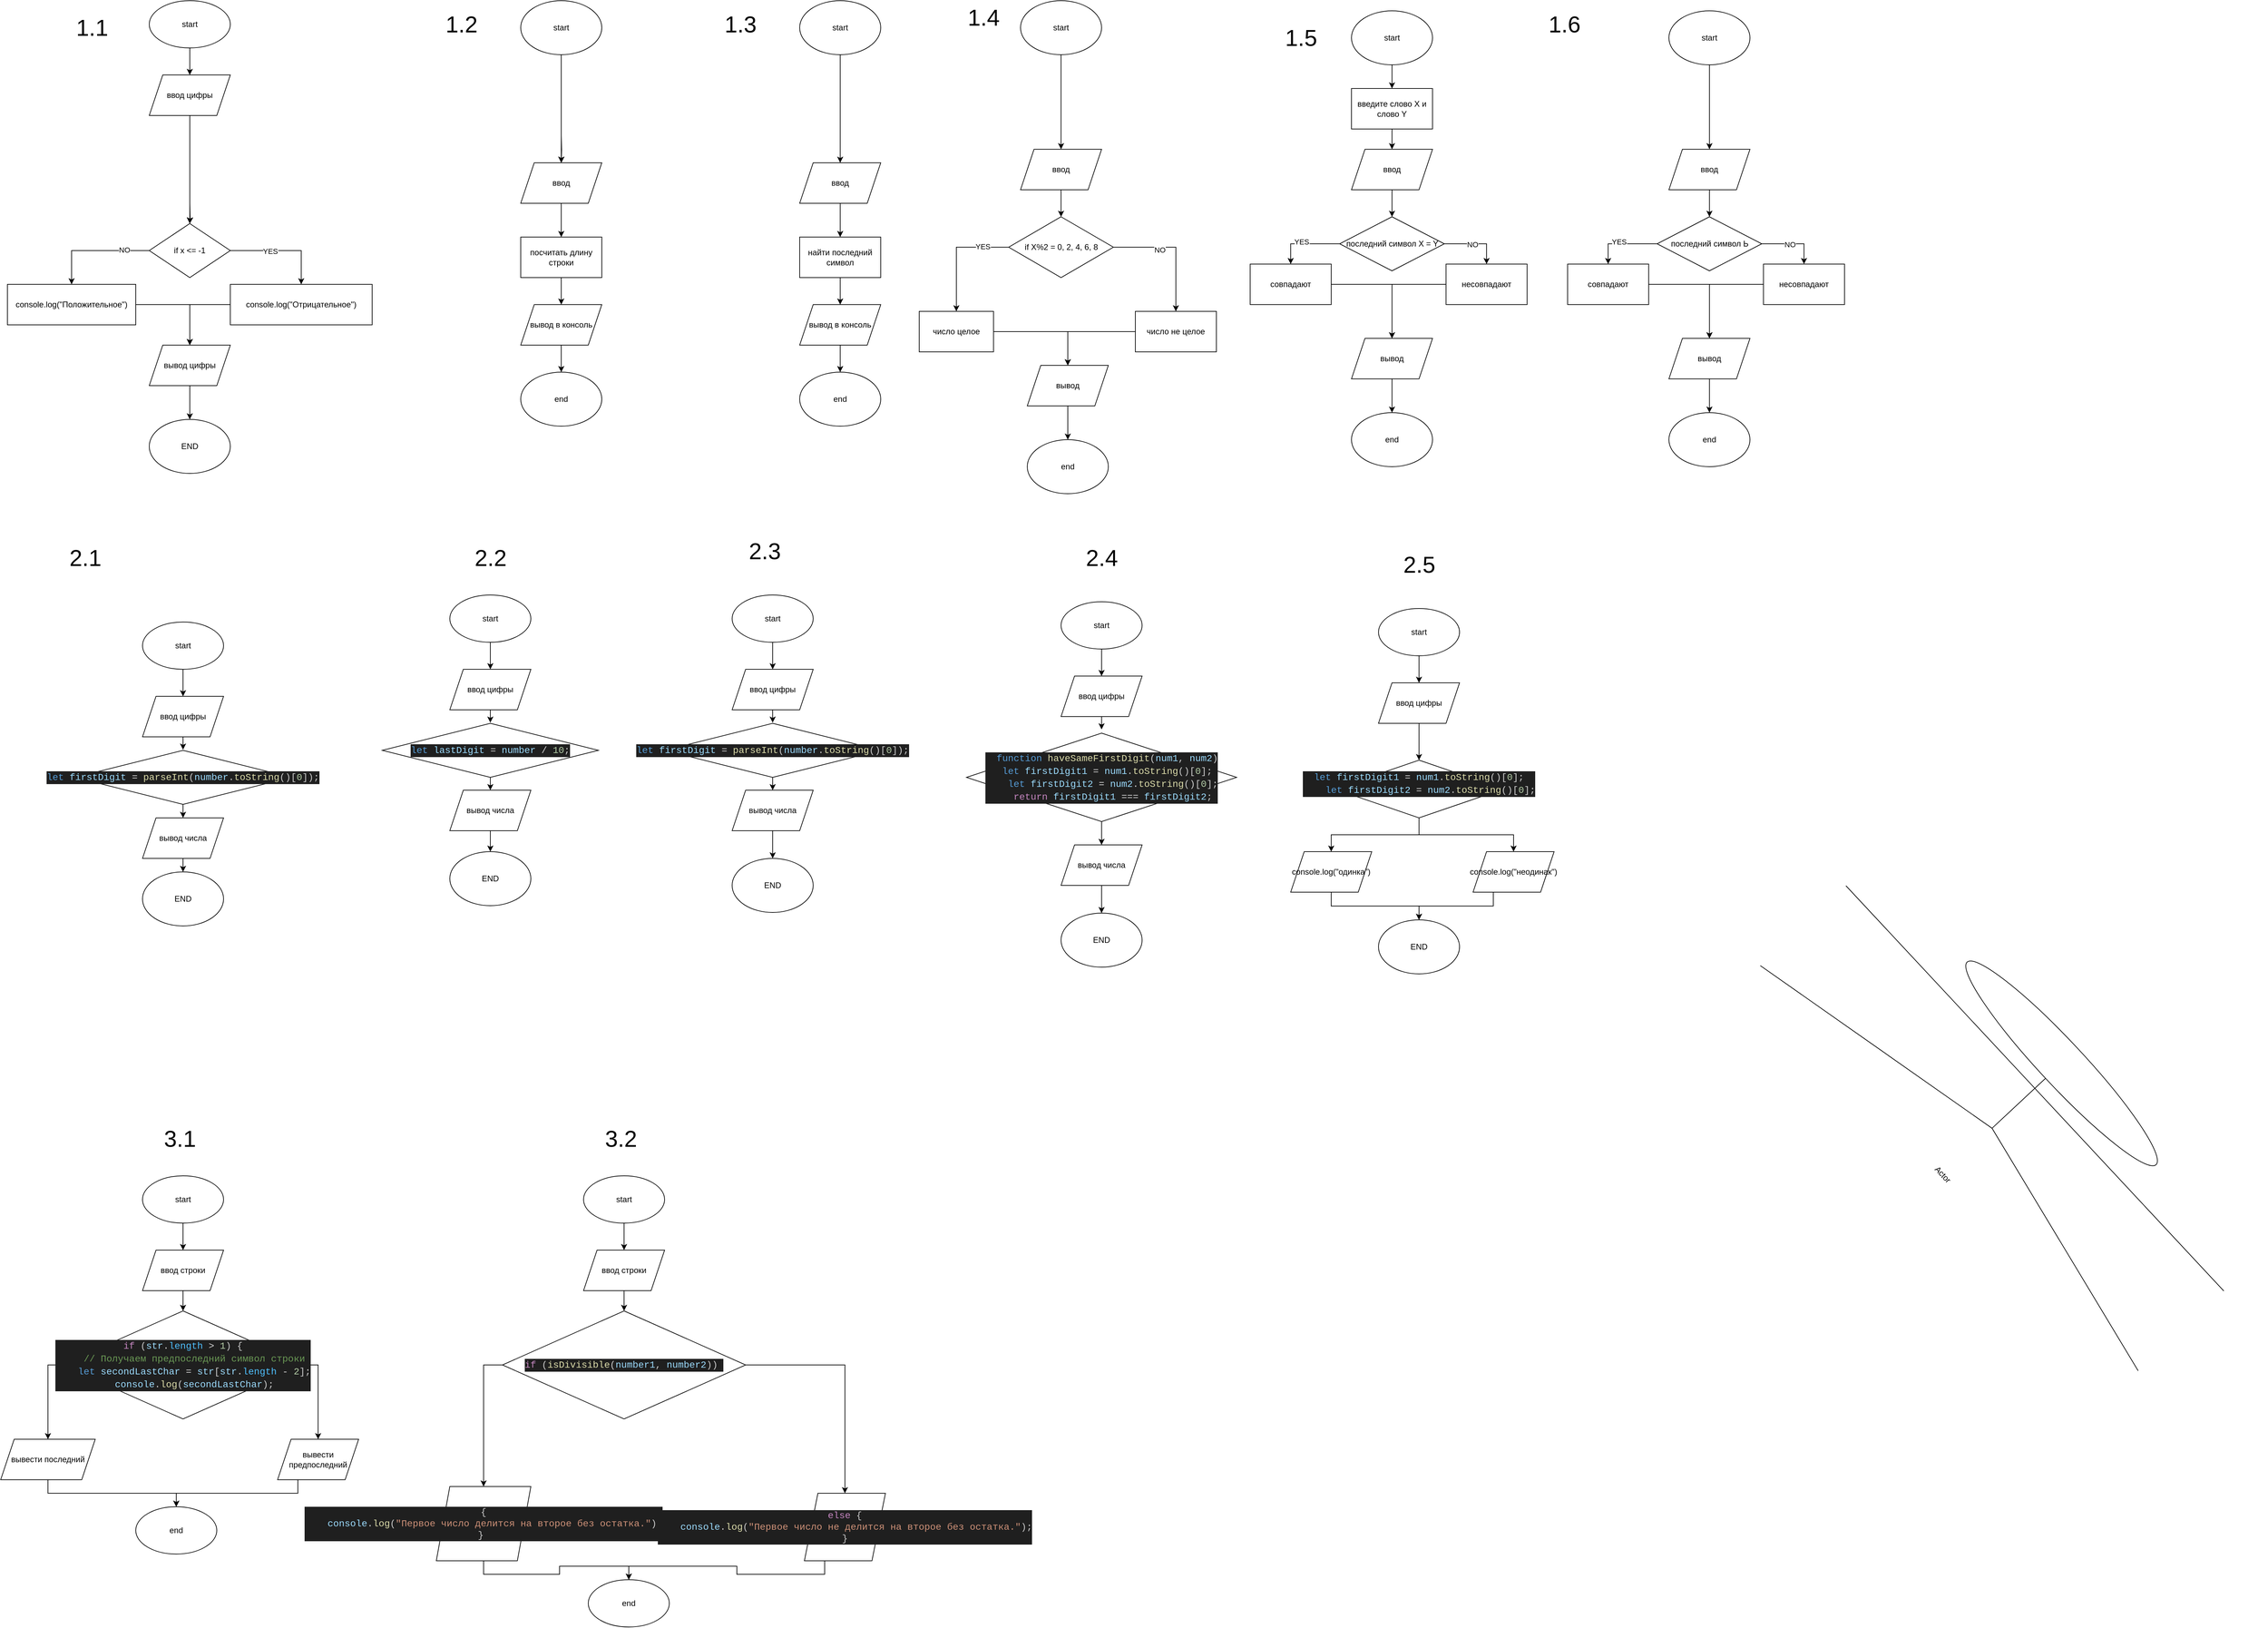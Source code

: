 <mxfile version="24.7.14">
  <diagram name="Страница — 1" id="X5zfh4CaaJWVjGtRF56d">
    <mxGraphModel dx="1451" dy="856" grid="1" gridSize="10" guides="1" tooltips="1" connect="1" arrows="1" fold="1" page="1" pageScale="1" pageWidth="827" pageHeight="1169" math="0" shadow="0">
      <root>
        <mxCell id="0" />
        <mxCell id="1" parent="0" />
        <mxCell id="PVIwpKOzmNWKB1qRG-OH-32" style="edgeStyle=orthogonalEdgeStyle;rounded=0;orthogonalLoop=1;jettySize=auto;html=1;entryX=0.5;entryY=0;entryDx=0;entryDy=0;" parent="1" source="PVIwpKOzmNWKB1qRG-OH-31" target="PVIwpKOzmNWKB1qRG-OH-5" edge="1">
          <mxGeometry relative="1" as="geometry">
            <mxPoint x="390" y="240" as="targetPoint" />
          </mxGeometry>
        </mxCell>
        <mxCell id="PVIwpKOzmNWKB1qRG-OH-1" value="start" style="ellipse;whiteSpace=wrap;html=1;" parent="1" vertex="1">
          <mxGeometry x="330" width="120" height="70" as="geometry" />
        </mxCell>
        <mxCell id="PVIwpKOzmNWKB1qRG-OH-6" style="edgeStyle=orthogonalEdgeStyle;rounded=0;orthogonalLoop=1;jettySize=auto;html=1;" parent="1" target="PVIwpKOzmNWKB1qRG-OH-5" edge="1">
          <mxGeometry relative="1" as="geometry">
            <mxPoint x="390" y="300" as="sourcePoint" />
          </mxGeometry>
        </mxCell>
        <mxCell id="PVIwpKOzmNWKB1qRG-OH-15" style="edgeStyle=orthogonalEdgeStyle;rounded=0;orthogonalLoop=1;jettySize=auto;html=1;exitX=0;exitY=0.5;exitDx=0;exitDy=0;entryX=0.5;entryY=0;entryDx=0;entryDy=0;" parent="1" source="PVIwpKOzmNWKB1qRG-OH-5" target="PVIwpKOzmNWKB1qRG-OH-7" edge="1">
          <mxGeometry relative="1" as="geometry" />
        </mxCell>
        <mxCell id="PVIwpKOzmNWKB1qRG-OH-16" value="NO" style="edgeLabel;html=1;align=center;verticalAlign=middle;resizable=0;points=[];" parent="PVIwpKOzmNWKB1qRG-OH-15" vertex="1" connectable="0">
          <mxGeometry x="-0.554" y="-1" relative="1" as="geometry">
            <mxPoint as="offset" />
          </mxGeometry>
        </mxCell>
        <mxCell id="UXMbr-xDQf8b0I7oX-EV-3" style="edgeStyle=orthogonalEdgeStyle;rounded=0;orthogonalLoop=1;jettySize=auto;html=1;exitX=1;exitY=0.5;exitDx=0;exitDy=0;entryX=0.5;entryY=0;entryDx=0;entryDy=0;" parent="1" source="PVIwpKOzmNWKB1qRG-OH-5" target="PVIwpKOzmNWKB1qRG-OH-9" edge="1">
          <mxGeometry relative="1" as="geometry" />
        </mxCell>
        <mxCell id="UXMbr-xDQf8b0I7oX-EV-4" value="YES" style="edgeLabel;html=1;align=center;verticalAlign=middle;resizable=0;points=[];" parent="UXMbr-xDQf8b0I7oX-EV-3" vertex="1" connectable="0">
          <mxGeometry x="-0.247" y="-1" relative="1" as="geometry">
            <mxPoint as="offset" />
          </mxGeometry>
        </mxCell>
        <mxCell id="PVIwpKOzmNWKB1qRG-OH-5" value="if x &amp;lt;= -1" style="rhombus;whiteSpace=wrap;html=1;" parent="1" vertex="1">
          <mxGeometry x="330" y="330" width="120" height="80" as="geometry" />
        </mxCell>
        <mxCell id="UXMbr-xDQf8b0I7oX-EV-2" style="edgeStyle=orthogonalEdgeStyle;rounded=0;orthogonalLoop=1;jettySize=auto;html=1;exitX=1;exitY=0.5;exitDx=0;exitDy=0;entryX=0.5;entryY=0;entryDx=0;entryDy=0;" parent="1" source="PVIwpKOzmNWKB1qRG-OH-7" target="PVIwpKOzmNWKB1qRG-OH-34" edge="1">
          <mxGeometry relative="1" as="geometry" />
        </mxCell>
        <mxCell id="PVIwpKOzmNWKB1qRG-OH-7" value="console.log(&quot;Положительное&quot;)" style="rounded=0;whiteSpace=wrap;html=1;" parent="1" vertex="1">
          <mxGeometry x="120" y="420" width="190" height="60" as="geometry" />
        </mxCell>
        <mxCell id="UXMbr-xDQf8b0I7oX-EV-1" style="edgeStyle=orthogonalEdgeStyle;rounded=0;orthogonalLoop=1;jettySize=auto;html=1;exitX=0;exitY=0.5;exitDx=0;exitDy=0;entryX=0.5;entryY=0;entryDx=0;entryDy=0;" parent="1" source="PVIwpKOzmNWKB1qRG-OH-9" target="PVIwpKOzmNWKB1qRG-OH-34" edge="1">
          <mxGeometry relative="1" as="geometry" />
        </mxCell>
        <mxCell id="PVIwpKOzmNWKB1qRG-OH-9" value="console.log(&quot;Отрицательное&quot;)" style="rounded=0;whiteSpace=wrap;html=1;" parent="1" vertex="1">
          <mxGeometry x="450" y="420" width="210" height="60" as="geometry" />
        </mxCell>
        <mxCell id="PVIwpKOzmNWKB1qRG-OH-21" value="END" style="ellipse;whiteSpace=wrap;html=1;" parent="1" vertex="1">
          <mxGeometry x="330" y="620" width="120" height="80" as="geometry" />
        </mxCell>
        <mxCell id="PVIwpKOzmNWKB1qRG-OH-26" value="&lt;font style=&quot;font-size: 34px;&quot;&gt;1.1&lt;/font&gt;" style="text;html=1;align=center;verticalAlign=middle;resizable=0;points=[];autosize=1;strokeColor=none;fillColor=none;" parent="1" vertex="1">
          <mxGeometry x="210" y="15" width="70" height="50" as="geometry" />
        </mxCell>
        <mxCell id="PVIwpKOzmNWKB1qRG-OH-29" style="edgeStyle=orthogonalEdgeStyle;rounded=0;orthogonalLoop=1;jettySize=auto;html=1;exitX=0.5;exitY=1;exitDx=0;exitDy=0;entryX=0.5;entryY=0;entryDx=0;entryDy=0;" parent="1" source="PVIwpKOzmNWKB1qRG-OH-27" target="PVIwpKOzmNWKB1qRG-OH-39" edge="1">
          <mxGeometry relative="1" as="geometry">
            <mxPoint x="940" y="140" as="targetPoint" />
          </mxGeometry>
        </mxCell>
        <mxCell id="PVIwpKOzmNWKB1qRG-OH-27" value="start" style="ellipse;whiteSpace=wrap;html=1;" parent="1" vertex="1">
          <mxGeometry x="880" width="120" height="80" as="geometry" />
        </mxCell>
        <mxCell id="PVIwpKOzmNWKB1qRG-OH-33" value="" style="edgeStyle=orthogonalEdgeStyle;rounded=0;orthogonalLoop=1;jettySize=auto;html=1;entryX=0.5;entryY=0;entryDx=0;entryDy=0;" parent="1" source="PVIwpKOzmNWKB1qRG-OH-1" target="PVIwpKOzmNWKB1qRG-OH-31" edge="1">
          <mxGeometry relative="1" as="geometry">
            <mxPoint x="390" y="70" as="sourcePoint" />
            <mxPoint x="390" y="240" as="targetPoint" />
          </mxGeometry>
        </mxCell>
        <mxCell id="PVIwpKOzmNWKB1qRG-OH-31" value="ввод цифры" style="shape=parallelogram;perimeter=parallelogramPerimeter;whiteSpace=wrap;html=1;fixedSize=1;" parent="1" vertex="1">
          <mxGeometry x="330" y="110" width="120" height="60" as="geometry" />
        </mxCell>
        <mxCell id="PVIwpKOzmNWKB1qRG-OH-37" style="edgeStyle=orthogonalEdgeStyle;rounded=0;orthogonalLoop=1;jettySize=auto;html=1;entryX=0.5;entryY=0;entryDx=0;entryDy=0;" parent="1" source="PVIwpKOzmNWKB1qRG-OH-34" target="PVIwpKOzmNWKB1qRG-OH-21" edge="1">
          <mxGeometry relative="1" as="geometry" />
        </mxCell>
        <mxCell id="PVIwpKOzmNWKB1qRG-OH-34" value="вывод цифры" style="shape=parallelogram;perimeter=parallelogramPerimeter;whiteSpace=wrap;html=1;fixedSize=1;" parent="1" vertex="1">
          <mxGeometry x="330" y="510" width="120" height="60" as="geometry" />
        </mxCell>
        <mxCell id="PVIwpKOzmNWKB1qRG-OH-40" style="edgeStyle=orthogonalEdgeStyle;rounded=0;orthogonalLoop=1;jettySize=auto;html=1;entryX=0.5;entryY=0;entryDx=0;entryDy=0;" parent="1" target="PVIwpKOzmNWKB1qRG-OH-39" edge="1">
          <mxGeometry relative="1" as="geometry">
            <mxPoint x="940" y="200" as="sourcePoint" />
          </mxGeometry>
        </mxCell>
        <mxCell id="PVIwpKOzmNWKB1qRG-OH-42" style="edgeStyle=orthogonalEdgeStyle;rounded=0;orthogonalLoop=1;jettySize=auto;html=1;entryX=0.5;entryY=0;entryDx=0;entryDy=0;" parent="1" source="PVIwpKOzmNWKB1qRG-OH-39" target="PVIwpKOzmNWKB1qRG-OH-41" edge="1">
          <mxGeometry relative="1" as="geometry" />
        </mxCell>
        <mxCell id="PVIwpKOzmNWKB1qRG-OH-39" value="ввод" style="shape=parallelogram;perimeter=parallelogramPerimeter;whiteSpace=wrap;html=1;fixedSize=1;" parent="1" vertex="1">
          <mxGeometry x="880" y="240" width="120" height="60" as="geometry" />
        </mxCell>
        <mxCell id="PVIwpKOzmNWKB1qRG-OH-44" style="edgeStyle=orthogonalEdgeStyle;rounded=0;orthogonalLoop=1;jettySize=auto;html=1;entryX=0.5;entryY=0;entryDx=0;entryDy=0;" parent="1" source="PVIwpKOzmNWKB1qRG-OH-41" target="PVIwpKOzmNWKB1qRG-OH-43" edge="1">
          <mxGeometry relative="1" as="geometry" />
        </mxCell>
        <mxCell id="PVIwpKOzmNWKB1qRG-OH-41" value="посчитать длину строки" style="rounded=0;whiteSpace=wrap;html=1;" parent="1" vertex="1">
          <mxGeometry x="880" y="350" width="120" height="60" as="geometry" />
        </mxCell>
        <mxCell id="PVIwpKOzmNWKB1qRG-OH-46" style="edgeStyle=orthogonalEdgeStyle;rounded=0;orthogonalLoop=1;jettySize=auto;html=1;entryX=0.5;entryY=0;entryDx=0;entryDy=0;" parent="1" source="PVIwpKOzmNWKB1qRG-OH-43" target="PVIwpKOzmNWKB1qRG-OH-45" edge="1">
          <mxGeometry relative="1" as="geometry" />
        </mxCell>
        <mxCell id="PVIwpKOzmNWKB1qRG-OH-43" value="вывод в консоль" style="shape=parallelogram;perimeter=parallelogramPerimeter;whiteSpace=wrap;html=1;fixedSize=1;" parent="1" vertex="1">
          <mxGeometry x="880" y="450" width="120" height="60" as="geometry" />
        </mxCell>
        <mxCell id="PVIwpKOzmNWKB1qRG-OH-45" value="end" style="ellipse;whiteSpace=wrap;html=1;" parent="1" vertex="1">
          <mxGeometry x="880" y="550" width="120" height="80" as="geometry" />
        </mxCell>
        <mxCell id="PVIwpKOzmNWKB1qRG-OH-47" value="&lt;font style=&quot;font-size: 34px;&quot;&gt;1.2&lt;/font&gt;" style="text;html=1;align=center;verticalAlign=middle;resizable=0;points=[];autosize=1;strokeColor=none;fillColor=none;" parent="1" vertex="1">
          <mxGeometry x="757" y="10" width="70" height="50" as="geometry" />
        </mxCell>
        <mxCell id="UXMbr-xDQf8b0I7oX-EV-5" style="edgeStyle=orthogonalEdgeStyle;rounded=0;orthogonalLoop=1;jettySize=auto;html=1;exitX=0.5;exitY=1;exitDx=0;exitDy=0;entryX=0.5;entryY=0;entryDx=0;entryDy=0;" parent="1" source="PVIwpKOzmNWKB1qRG-OH-49" target="PVIwpKOzmNWKB1qRG-OH-53" edge="1">
          <mxGeometry relative="1" as="geometry" />
        </mxCell>
        <mxCell id="PVIwpKOzmNWKB1qRG-OH-49" value="start" style="ellipse;whiteSpace=wrap;html=1;" parent="1" vertex="1">
          <mxGeometry x="1293" width="120" height="80" as="geometry" />
        </mxCell>
        <mxCell id="PVIwpKOzmNWKB1qRG-OH-52" style="edgeStyle=orthogonalEdgeStyle;rounded=0;orthogonalLoop=1;jettySize=auto;html=1;entryX=0.5;entryY=0;entryDx=0;entryDy=0;" parent="1" source="PVIwpKOzmNWKB1qRG-OH-53" target="PVIwpKOzmNWKB1qRG-OH-55" edge="1">
          <mxGeometry relative="1" as="geometry" />
        </mxCell>
        <mxCell id="PVIwpKOzmNWKB1qRG-OH-53" value="ввод" style="shape=parallelogram;perimeter=parallelogramPerimeter;whiteSpace=wrap;html=1;fixedSize=1;" parent="1" vertex="1">
          <mxGeometry x="1293" y="240" width="120" height="60" as="geometry" />
        </mxCell>
        <mxCell id="PVIwpKOzmNWKB1qRG-OH-54" style="edgeStyle=orthogonalEdgeStyle;rounded=0;orthogonalLoop=1;jettySize=auto;html=1;entryX=0.5;entryY=0;entryDx=0;entryDy=0;" parent="1" source="PVIwpKOzmNWKB1qRG-OH-55" target="PVIwpKOzmNWKB1qRG-OH-57" edge="1">
          <mxGeometry relative="1" as="geometry" />
        </mxCell>
        <mxCell id="PVIwpKOzmNWKB1qRG-OH-55" value="найти последний символ" style="rounded=0;whiteSpace=wrap;html=1;" parent="1" vertex="1">
          <mxGeometry x="1293" y="350" width="120" height="60" as="geometry" />
        </mxCell>
        <mxCell id="PVIwpKOzmNWKB1qRG-OH-56" style="edgeStyle=orthogonalEdgeStyle;rounded=0;orthogonalLoop=1;jettySize=auto;html=1;entryX=0.5;entryY=0;entryDx=0;entryDy=0;" parent="1" source="PVIwpKOzmNWKB1qRG-OH-57" target="PVIwpKOzmNWKB1qRG-OH-58" edge="1">
          <mxGeometry relative="1" as="geometry" />
        </mxCell>
        <mxCell id="PVIwpKOzmNWKB1qRG-OH-57" value="вывод в консоль" style="shape=parallelogram;perimeter=parallelogramPerimeter;whiteSpace=wrap;html=1;fixedSize=1;" parent="1" vertex="1">
          <mxGeometry x="1293" y="450" width="120" height="60" as="geometry" />
        </mxCell>
        <mxCell id="PVIwpKOzmNWKB1qRG-OH-58" value="end" style="ellipse;whiteSpace=wrap;html=1;" parent="1" vertex="1">
          <mxGeometry x="1293" y="550" width="120" height="80" as="geometry" />
        </mxCell>
        <mxCell id="PVIwpKOzmNWKB1qRG-OH-59" value="&lt;font style=&quot;font-size: 34px;&quot;&gt;1.3&lt;/font&gt;" style="text;html=1;align=center;verticalAlign=middle;resizable=0;points=[];autosize=1;strokeColor=none;fillColor=none;" parent="1" vertex="1">
          <mxGeometry x="1170" y="10" width="70" height="50" as="geometry" />
        </mxCell>
        <mxCell id="UXMbr-xDQf8b0I7oX-EV-6" style="edgeStyle=orthogonalEdgeStyle;rounded=0;orthogonalLoop=1;jettySize=auto;html=1;exitX=0.5;exitY=1;exitDx=0;exitDy=0;entryX=0.5;entryY=0;entryDx=0;entryDy=0;" parent="1" source="PVIwpKOzmNWKB1qRG-OH-60" target="PVIwpKOzmNWKB1qRG-OH-64" edge="1">
          <mxGeometry relative="1" as="geometry" />
        </mxCell>
        <mxCell id="PVIwpKOzmNWKB1qRG-OH-60" value="start" style="ellipse;whiteSpace=wrap;html=1;" parent="1" vertex="1">
          <mxGeometry x="1620" width="120" height="80" as="geometry" />
        </mxCell>
        <mxCell id="PVIwpKOzmNWKB1qRG-OH-61" value="&lt;font style=&quot;font-size: 34px;&quot;&gt;1.4&lt;/font&gt;" style="text;html=1;align=center;verticalAlign=middle;resizable=0;points=[];autosize=1;strokeColor=none;fillColor=none;" parent="1" vertex="1">
          <mxGeometry x="1530" width="70" height="50" as="geometry" />
        </mxCell>
        <mxCell id="PVIwpKOzmNWKB1qRG-OH-73" style="edgeStyle=orthogonalEdgeStyle;rounded=0;orthogonalLoop=1;jettySize=auto;html=1;exitX=0.5;exitY=1;exitDx=0;exitDy=0;entryX=0.5;entryY=0;entryDx=0;entryDy=0;" parent="1" source="PVIwpKOzmNWKB1qRG-OH-64" target="PVIwpKOzmNWKB1qRG-OH-66" edge="1">
          <mxGeometry relative="1" as="geometry" />
        </mxCell>
        <mxCell id="PVIwpKOzmNWKB1qRG-OH-64" value="ввод" style="shape=parallelogram;perimeter=parallelogramPerimeter;whiteSpace=wrap;html=1;fixedSize=1;" parent="1" vertex="1">
          <mxGeometry x="1620" y="220" width="120" height="60" as="geometry" />
        </mxCell>
        <mxCell id="PVIwpKOzmNWKB1qRG-OH-68" style="edgeStyle=orthogonalEdgeStyle;rounded=0;orthogonalLoop=1;jettySize=auto;html=1;exitX=0;exitY=0.5;exitDx=0;exitDy=0;entryX=0.5;entryY=0;entryDx=0;entryDy=0;" parent="1" source="PVIwpKOzmNWKB1qRG-OH-66" target="PVIwpKOzmNWKB1qRG-OH-67" edge="1">
          <mxGeometry relative="1" as="geometry" />
        </mxCell>
        <mxCell id="PVIwpKOzmNWKB1qRG-OH-69" value="YES" style="edgeLabel;html=1;align=center;verticalAlign=middle;resizable=0;points=[];" parent="PVIwpKOzmNWKB1qRG-OH-68" vertex="1" connectable="0">
          <mxGeometry x="-0.558" y="-1" relative="1" as="geometry">
            <mxPoint x="-1" as="offset" />
          </mxGeometry>
        </mxCell>
        <mxCell id="PVIwpKOzmNWKB1qRG-OH-71" style="edgeStyle=orthogonalEdgeStyle;rounded=0;orthogonalLoop=1;jettySize=auto;html=1;exitX=1;exitY=0.5;exitDx=0;exitDy=0;entryX=0.5;entryY=0;entryDx=0;entryDy=0;" parent="1" source="PVIwpKOzmNWKB1qRG-OH-66" target="PVIwpKOzmNWKB1qRG-OH-70" edge="1">
          <mxGeometry relative="1" as="geometry" />
        </mxCell>
        <mxCell id="PVIwpKOzmNWKB1qRG-OH-72" value="NO" style="edgeLabel;html=1;align=center;verticalAlign=middle;resizable=0;points=[];" parent="PVIwpKOzmNWKB1qRG-OH-71" vertex="1" connectable="0">
          <mxGeometry x="-0.27" y="-4" relative="1" as="geometry">
            <mxPoint as="offset" />
          </mxGeometry>
        </mxCell>
        <mxCell id="PVIwpKOzmNWKB1qRG-OH-66" value="if X%2 = 0, 2, 4, 6, 8" style="rhombus;whiteSpace=wrap;html=1;" parent="1" vertex="1">
          <mxGeometry x="1602.5" y="320" width="155" height="90" as="geometry" />
        </mxCell>
        <mxCell id="UXMbr-xDQf8b0I7oX-EV-9" style="edgeStyle=orthogonalEdgeStyle;rounded=0;orthogonalLoop=1;jettySize=auto;html=1;exitX=1;exitY=0.5;exitDx=0;exitDy=0;entryX=0.5;entryY=0;entryDx=0;entryDy=0;" parent="1" source="PVIwpKOzmNWKB1qRG-OH-67" target="PVIwpKOzmNWKB1qRG-OH-75" edge="1">
          <mxGeometry relative="1" as="geometry" />
        </mxCell>
        <mxCell id="PVIwpKOzmNWKB1qRG-OH-67" value="число целое" style="rounded=0;whiteSpace=wrap;html=1;" parent="1" vertex="1">
          <mxGeometry x="1470" y="460" width="110" height="60" as="geometry" />
        </mxCell>
        <mxCell id="UXMbr-xDQf8b0I7oX-EV-7" style="edgeStyle=orthogonalEdgeStyle;rounded=0;orthogonalLoop=1;jettySize=auto;html=1;exitX=0;exitY=0.5;exitDx=0;exitDy=0;entryX=0.5;entryY=0;entryDx=0;entryDy=0;" parent="1" source="PVIwpKOzmNWKB1qRG-OH-70" target="PVIwpKOzmNWKB1qRG-OH-75" edge="1">
          <mxGeometry relative="1" as="geometry" />
        </mxCell>
        <mxCell id="PVIwpKOzmNWKB1qRG-OH-70" value="число не целое" style="rounded=0;whiteSpace=wrap;html=1;" parent="1" vertex="1">
          <mxGeometry x="1790" y="460" width="120" height="60" as="geometry" />
        </mxCell>
        <mxCell id="PVIwpKOzmNWKB1qRG-OH-74" value="end" style="ellipse;whiteSpace=wrap;html=1;" parent="1" vertex="1">
          <mxGeometry x="1630" y="650" width="120" height="80" as="geometry" />
        </mxCell>
        <mxCell id="PVIwpKOzmNWKB1qRG-OH-78" style="edgeStyle=orthogonalEdgeStyle;rounded=0;orthogonalLoop=1;jettySize=auto;html=1;exitX=0.5;exitY=1;exitDx=0;exitDy=0;entryX=0.5;entryY=0;entryDx=0;entryDy=0;" parent="1" source="PVIwpKOzmNWKB1qRG-OH-75" target="PVIwpKOzmNWKB1qRG-OH-74" edge="1">
          <mxGeometry relative="1" as="geometry" />
        </mxCell>
        <mxCell id="PVIwpKOzmNWKB1qRG-OH-75" value="вывод" style="shape=parallelogram;perimeter=parallelogramPerimeter;whiteSpace=wrap;html=1;fixedSize=1;" parent="1" vertex="1">
          <mxGeometry x="1630" y="540" width="120" height="60" as="geometry" />
        </mxCell>
        <mxCell id="PVIwpKOzmNWKB1qRG-OH-81" style="edgeStyle=orthogonalEdgeStyle;rounded=0;orthogonalLoop=1;jettySize=auto;html=1;entryX=0.5;entryY=0;entryDx=0;entryDy=0;" parent="1" source="PVIwpKOzmNWKB1qRG-OH-79" target="PVIwpKOzmNWKB1qRG-OH-80" edge="1">
          <mxGeometry relative="1" as="geometry" />
        </mxCell>
        <mxCell id="PVIwpKOzmNWKB1qRG-OH-79" value="start" style="ellipse;whiteSpace=wrap;html=1;" parent="1" vertex="1">
          <mxGeometry x="2110" y="15" width="120" height="80" as="geometry" />
        </mxCell>
        <mxCell id="PVIwpKOzmNWKB1qRG-OH-83" style="edgeStyle=orthogonalEdgeStyle;rounded=0;orthogonalLoop=1;jettySize=auto;html=1;entryX=0.5;entryY=0;entryDx=0;entryDy=0;" parent="1" source="PVIwpKOzmNWKB1qRG-OH-80" target="PVIwpKOzmNWKB1qRG-OH-82" edge="1">
          <mxGeometry relative="1" as="geometry" />
        </mxCell>
        <mxCell id="PVIwpKOzmNWKB1qRG-OH-80" value="введите слово X и слово Y" style="rounded=0;whiteSpace=wrap;html=1;" parent="1" vertex="1">
          <mxGeometry x="2110" y="130" width="120" height="60" as="geometry" />
        </mxCell>
        <mxCell id="PVIwpKOzmNWKB1qRG-OH-87" style="edgeStyle=orthogonalEdgeStyle;rounded=0;orthogonalLoop=1;jettySize=auto;html=1;entryX=0.5;entryY=0;entryDx=0;entryDy=0;" parent="1" source="PVIwpKOzmNWKB1qRG-OH-82" target="PVIwpKOzmNWKB1qRG-OH-86" edge="1">
          <mxGeometry relative="1" as="geometry" />
        </mxCell>
        <mxCell id="PVIwpKOzmNWKB1qRG-OH-82" value="ввод" style="shape=parallelogram;perimeter=parallelogramPerimeter;whiteSpace=wrap;html=1;fixedSize=1;" parent="1" vertex="1">
          <mxGeometry x="2110" y="220" width="120" height="60" as="geometry" />
        </mxCell>
        <mxCell id="PVIwpKOzmNWKB1qRG-OH-91" style="edgeStyle=orthogonalEdgeStyle;rounded=0;orthogonalLoop=1;jettySize=auto;html=1;entryX=0.5;entryY=0;entryDx=0;entryDy=0;" parent="1" source="PVIwpKOzmNWKB1qRG-OH-86" target="PVIwpKOzmNWKB1qRG-OH-88" edge="1">
          <mxGeometry relative="1" as="geometry" />
        </mxCell>
        <mxCell id="PVIwpKOzmNWKB1qRG-OH-93" value="YES" style="edgeLabel;html=1;align=center;verticalAlign=middle;resizable=0;points=[];" parent="PVIwpKOzmNWKB1qRG-OH-91" vertex="1" connectable="0">
          <mxGeometry x="0.116" y="-3" relative="1" as="geometry">
            <mxPoint as="offset" />
          </mxGeometry>
        </mxCell>
        <mxCell id="PVIwpKOzmNWKB1qRG-OH-92" style="edgeStyle=orthogonalEdgeStyle;rounded=0;orthogonalLoop=1;jettySize=auto;html=1;exitX=1;exitY=0.5;exitDx=0;exitDy=0;entryX=0.5;entryY=0;entryDx=0;entryDy=0;" parent="1" source="PVIwpKOzmNWKB1qRG-OH-86" target="PVIwpKOzmNWKB1qRG-OH-89" edge="1">
          <mxGeometry relative="1" as="geometry" />
        </mxCell>
        <mxCell id="PVIwpKOzmNWKB1qRG-OH-94" value="NO" style="edgeLabel;html=1;align=center;verticalAlign=middle;resizable=0;points=[];" parent="PVIwpKOzmNWKB1qRG-OH-92" vertex="1" connectable="0">
          <mxGeometry x="-0.102" y="-1" relative="1" as="geometry">
            <mxPoint as="offset" />
          </mxGeometry>
        </mxCell>
        <mxCell id="PVIwpKOzmNWKB1qRG-OH-86" value="последний символ X = Y" style="rhombus;whiteSpace=wrap;html=1;" parent="1" vertex="1">
          <mxGeometry x="2092.5" y="320" width="155" height="80" as="geometry" />
        </mxCell>
        <mxCell id="UXMbr-xDQf8b0I7oX-EV-11" style="edgeStyle=orthogonalEdgeStyle;rounded=0;orthogonalLoop=1;jettySize=auto;html=1;exitX=1;exitY=0.5;exitDx=0;exitDy=0;entryX=0.5;entryY=0;entryDx=0;entryDy=0;" parent="1" source="PVIwpKOzmNWKB1qRG-OH-88" target="PVIwpKOzmNWKB1qRG-OH-95" edge="1">
          <mxGeometry relative="1" as="geometry" />
        </mxCell>
        <mxCell id="PVIwpKOzmNWKB1qRG-OH-88" value="совпадают" style="rounded=0;whiteSpace=wrap;html=1;" parent="1" vertex="1">
          <mxGeometry x="1960" y="390" width="120" height="60" as="geometry" />
        </mxCell>
        <mxCell id="UXMbr-xDQf8b0I7oX-EV-13" style="edgeStyle=orthogonalEdgeStyle;rounded=0;orthogonalLoop=1;jettySize=auto;html=1;exitX=0;exitY=0.5;exitDx=0;exitDy=0;entryX=0.5;entryY=0;entryDx=0;entryDy=0;" parent="1" source="PVIwpKOzmNWKB1qRG-OH-89" target="PVIwpKOzmNWKB1qRG-OH-95" edge="1">
          <mxGeometry relative="1" as="geometry" />
        </mxCell>
        <mxCell id="PVIwpKOzmNWKB1qRG-OH-89" value="несовпадают" style="rounded=0;whiteSpace=wrap;html=1;" parent="1" vertex="1">
          <mxGeometry x="2250" y="390" width="120" height="60" as="geometry" />
        </mxCell>
        <mxCell id="PVIwpKOzmNWKB1qRG-OH-99" style="edgeStyle=orthogonalEdgeStyle;rounded=0;orthogonalLoop=1;jettySize=auto;html=1;entryX=0.5;entryY=0;entryDx=0;entryDy=0;" parent="1" source="PVIwpKOzmNWKB1qRG-OH-95" target="PVIwpKOzmNWKB1qRG-OH-96" edge="1">
          <mxGeometry relative="1" as="geometry" />
        </mxCell>
        <mxCell id="PVIwpKOzmNWKB1qRG-OH-95" value="вывод" style="shape=parallelogram;perimeter=parallelogramPerimeter;whiteSpace=wrap;html=1;fixedSize=1;" parent="1" vertex="1">
          <mxGeometry x="2110" y="500" width="120" height="60" as="geometry" />
        </mxCell>
        <mxCell id="PVIwpKOzmNWKB1qRG-OH-96" value="end" style="ellipse;whiteSpace=wrap;html=1;" parent="1" vertex="1">
          <mxGeometry x="2110" y="610" width="120" height="80" as="geometry" />
        </mxCell>
        <mxCell id="PVIwpKOzmNWKB1qRG-OH-100" value="&lt;font style=&quot;font-size: 34px;&quot;&gt;1.5&lt;/font&gt;" style="text;html=1;align=center;verticalAlign=middle;resizable=0;points=[];autosize=1;strokeColor=none;fillColor=none;" parent="1" vertex="1">
          <mxGeometry x="2000" y="30" width="70" height="50" as="geometry" />
        </mxCell>
        <mxCell id="PVIwpKOzmNWKB1qRG-OH-102" value="&lt;font style=&quot;font-size: 34px;&quot;&gt;1.6&lt;/font&gt;" style="text;html=1;align=center;verticalAlign=middle;resizable=0;points=[];autosize=1;strokeColor=none;fillColor=none;" parent="1" vertex="1">
          <mxGeometry x="2390" y="10" width="70" height="50" as="geometry" />
        </mxCell>
        <mxCell id="UXMbr-xDQf8b0I7oX-EV-10" style="edgeStyle=orthogonalEdgeStyle;rounded=0;orthogonalLoop=1;jettySize=auto;html=1;exitX=0.5;exitY=1;exitDx=0;exitDy=0;entryX=0.5;entryY=0;entryDx=0;entryDy=0;" parent="1" source="PVIwpKOzmNWKB1qRG-OH-105" target="PVIwpKOzmNWKB1qRG-OH-109" edge="1">
          <mxGeometry relative="1" as="geometry" />
        </mxCell>
        <mxCell id="PVIwpKOzmNWKB1qRG-OH-105" value="start" style="ellipse;whiteSpace=wrap;html=1;" parent="1" vertex="1">
          <mxGeometry x="2580" y="15" width="120" height="80" as="geometry" />
        </mxCell>
        <mxCell id="PVIwpKOzmNWKB1qRG-OH-108" style="edgeStyle=orthogonalEdgeStyle;rounded=0;orthogonalLoop=1;jettySize=auto;html=1;entryX=0.5;entryY=0;entryDx=0;entryDy=0;" parent="1" source="PVIwpKOzmNWKB1qRG-OH-109" target="PVIwpKOzmNWKB1qRG-OH-114" edge="1">
          <mxGeometry relative="1" as="geometry" />
        </mxCell>
        <mxCell id="PVIwpKOzmNWKB1qRG-OH-109" value="ввод" style="shape=parallelogram;perimeter=parallelogramPerimeter;whiteSpace=wrap;html=1;fixedSize=1;" parent="1" vertex="1">
          <mxGeometry x="2580" y="220" width="120" height="60" as="geometry" />
        </mxCell>
        <mxCell id="PVIwpKOzmNWKB1qRG-OH-110" style="edgeStyle=orthogonalEdgeStyle;rounded=0;orthogonalLoop=1;jettySize=auto;html=1;entryX=0.5;entryY=0;entryDx=0;entryDy=0;" parent="1" source="PVIwpKOzmNWKB1qRG-OH-114" target="PVIwpKOzmNWKB1qRG-OH-116" edge="1">
          <mxGeometry relative="1" as="geometry" />
        </mxCell>
        <mxCell id="PVIwpKOzmNWKB1qRG-OH-111" value="YES" style="edgeLabel;html=1;align=center;verticalAlign=middle;resizable=0;points=[];" parent="PVIwpKOzmNWKB1qRG-OH-110" vertex="1" connectable="0">
          <mxGeometry x="0.116" y="-3" relative="1" as="geometry">
            <mxPoint as="offset" />
          </mxGeometry>
        </mxCell>
        <mxCell id="PVIwpKOzmNWKB1qRG-OH-112" style="edgeStyle=orthogonalEdgeStyle;rounded=0;orthogonalLoop=1;jettySize=auto;html=1;exitX=1;exitY=0.5;exitDx=0;exitDy=0;entryX=0.5;entryY=0;entryDx=0;entryDy=0;" parent="1" source="PVIwpKOzmNWKB1qRG-OH-114" target="PVIwpKOzmNWKB1qRG-OH-118" edge="1">
          <mxGeometry relative="1" as="geometry" />
        </mxCell>
        <mxCell id="PVIwpKOzmNWKB1qRG-OH-113" value="NO" style="edgeLabel;html=1;align=center;verticalAlign=middle;resizable=0;points=[];" parent="PVIwpKOzmNWKB1qRG-OH-112" vertex="1" connectable="0">
          <mxGeometry x="-0.102" y="-1" relative="1" as="geometry">
            <mxPoint as="offset" />
          </mxGeometry>
        </mxCell>
        <mxCell id="PVIwpKOzmNWKB1qRG-OH-114" value="последний символ Ь" style="rhombus;whiteSpace=wrap;html=1;" parent="1" vertex="1">
          <mxGeometry x="2562.5" y="320" width="155" height="80" as="geometry" />
        </mxCell>
        <mxCell id="UXMbr-xDQf8b0I7oX-EV-16" style="edgeStyle=orthogonalEdgeStyle;rounded=0;orthogonalLoop=1;jettySize=auto;html=1;exitX=1;exitY=0.5;exitDx=0;exitDy=0;entryX=0.5;entryY=0;entryDx=0;entryDy=0;" parent="1" source="PVIwpKOzmNWKB1qRG-OH-116" target="PVIwpKOzmNWKB1qRG-OH-120" edge="1">
          <mxGeometry relative="1" as="geometry" />
        </mxCell>
        <mxCell id="PVIwpKOzmNWKB1qRG-OH-116" value="совпадают" style="rounded=0;whiteSpace=wrap;html=1;" parent="1" vertex="1">
          <mxGeometry x="2430" y="390" width="120" height="60" as="geometry" />
        </mxCell>
        <mxCell id="UXMbr-xDQf8b0I7oX-EV-14" style="edgeStyle=orthogonalEdgeStyle;rounded=0;orthogonalLoop=1;jettySize=auto;html=1;exitX=0;exitY=0.5;exitDx=0;exitDy=0;entryX=0.5;entryY=0;entryDx=0;entryDy=0;" parent="1" source="PVIwpKOzmNWKB1qRG-OH-118" target="PVIwpKOzmNWKB1qRG-OH-120" edge="1">
          <mxGeometry relative="1" as="geometry" />
        </mxCell>
        <mxCell id="PVIwpKOzmNWKB1qRG-OH-118" value="несовпадают" style="rounded=0;whiteSpace=wrap;html=1;" parent="1" vertex="1">
          <mxGeometry x="2720" y="390" width="120" height="60" as="geometry" />
        </mxCell>
        <mxCell id="PVIwpKOzmNWKB1qRG-OH-119" style="edgeStyle=orthogonalEdgeStyle;rounded=0;orthogonalLoop=1;jettySize=auto;html=1;entryX=0.5;entryY=0;entryDx=0;entryDy=0;" parent="1" source="PVIwpKOzmNWKB1qRG-OH-120" target="PVIwpKOzmNWKB1qRG-OH-121" edge="1">
          <mxGeometry relative="1" as="geometry" />
        </mxCell>
        <mxCell id="PVIwpKOzmNWKB1qRG-OH-120" value="вывод" style="shape=parallelogram;perimeter=parallelogramPerimeter;whiteSpace=wrap;html=1;fixedSize=1;" parent="1" vertex="1">
          <mxGeometry x="2580" y="500" width="120" height="60" as="geometry" />
        </mxCell>
        <mxCell id="PVIwpKOzmNWKB1qRG-OH-121" value="end" style="ellipse;whiteSpace=wrap;html=1;" parent="1" vertex="1">
          <mxGeometry x="2580" y="610" width="120" height="80" as="geometry" />
        </mxCell>
        <mxCell id="DRKDcCcUPv160Awe8upS-2" value="Actor" style="shape=umlActor;verticalLabelPosition=bottom;verticalAlign=top;html=1;outlineConnect=0;rotation=47;" parent="1" vertex="1">
          <mxGeometry x="2680" y="1510" width="820.22" height="260" as="geometry" />
        </mxCell>
        <mxCell id="9ATr1F9JLEvc2emBKj1S-1" value="start" style="ellipse;whiteSpace=wrap;html=1;" parent="1" vertex="1">
          <mxGeometry x="320" y="920" width="120" height="70" as="geometry" />
        </mxCell>
        <mxCell id="9ATr1F9JLEvc2emBKj1S-2" value="&lt;font style=&quot;font-size: 34px;&quot;&gt;2.1&lt;/font&gt;" style="text;html=1;align=center;verticalAlign=middle;resizable=0;points=[];autosize=1;strokeColor=none;fillColor=none;" parent="1" vertex="1">
          <mxGeometry x="200" y="800" width="70" height="50" as="geometry" />
        </mxCell>
        <mxCell id="9ATr1F9JLEvc2emBKj1S-6" style="edgeStyle=orthogonalEdgeStyle;rounded=0;orthogonalLoop=1;jettySize=auto;html=1;exitX=0.5;exitY=1;exitDx=0;exitDy=0;entryX=0.5;entryY=0;entryDx=0;entryDy=0;" parent="1" source="9ATr1F9JLEvc2emBKj1S-3" edge="1">
          <mxGeometry relative="1" as="geometry">
            <mxPoint x="380" y="1109" as="targetPoint" />
          </mxGeometry>
        </mxCell>
        <mxCell id="9ATr1F9JLEvc2emBKj1S-3" value="ввод цифры" style="shape=parallelogram;perimeter=parallelogramPerimeter;whiteSpace=wrap;html=1;fixedSize=1;" parent="1" vertex="1">
          <mxGeometry x="320" y="1030" width="120" height="60" as="geometry" />
        </mxCell>
        <mxCell id="9ATr1F9JLEvc2emBKj1S-4" value="" style="endArrow=classic;html=1;rounded=0;exitX=0.5;exitY=1;exitDx=0;exitDy=0;entryX=0.5;entryY=0;entryDx=0;entryDy=0;" parent="1" source="9ATr1F9JLEvc2emBKj1S-1" target="9ATr1F9JLEvc2emBKj1S-3" edge="1">
          <mxGeometry width="50" height="50" relative="1" as="geometry">
            <mxPoint x="530" y="930" as="sourcePoint" />
            <mxPoint x="580" y="880" as="targetPoint" />
          </mxGeometry>
        </mxCell>
        <mxCell id="9ATr1F9JLEvc2emBKj1S-9" style="edgeStyle=orthogonalEdgeStyle;rounded=0;orthogonalLoop=1;jettySize=auto;html=1;exitX=0.5;exitY=1;exitDx=0;exitDy=0;entryX=0.5;entryY=0;entryDx=0;entryDy=0;" parent="1" source="9ATr1F9JLEvc2emBKj1S-48" target="9ATr1F9JLEvc2emBKj1S-8" edge="1">
          <mxGeometry relative="1" as="geometry" />
        </mxCell>
        <mxCell id="9ATr1F9JLEvc2emBKj1S-7" value="&lt;div style=&quot;color: rgb(204, 204, 204); background-color: rgb(31, 31, 31); font-family: Consolas, &amp;quot;Courier New&amp;quot;, monospace; font-size: 14px; line-height: 19px; white-space: pre;&quot;&gt;&lt;div style=&quot;line-height: 19px;&quot;&gt;&lt;span style=&quot;color: #569cd6;&quot;&gt;let&lt;/span&gt; &lt;span style=&quot;color: #9cdcfe;&quot;&gt;firstDigit&lt;/span&gt; &lt;span style=&quot;color: #d4d4d4;&quot;&gt;=&lt;/span&gt; &lt;span style=&quot;color: #dcdcaa;&quot;&gt;parseInt&lt;/span&gt;(&lt;span style=&quot;color: #9cdcfe;&quot;&gt;number&lt;/span&gt;.&lt;span style=&quot;color: #dcdcaa;&quot;&gt;toString&lt;/span&gt;()[&lt;span style=&quot;color: #b5cea8;&quot;&gt;0&lt;/span&gt;]);&lt;/div&gt;&lt;/div&gt;" style="rhombus;whiteSpace=wrap;html=1;" parent="1" vertex="1">
          <mxGeometry x="220" y="1110" width="320" height="80" as="geometry" />
        </mxCell>
        <mxCell id="9ATr1F9JLEvc2emBKj1S-8" value="END" style="ellipse;whiteSpace=wrap;html=1;" parent="1" vertex="1">
          <mxGeometry x="320" y="1290" width="120" height="80" as="geometry" />
        </mxCell>
        <mxCell id="9ATr1F9JLEvc2emBKj1S-10" value="&lt;font style=&quot;font-size: 34px;&quot;&gt;2.2&lt;/font&gt;" style="text;html=1;align=center;verticalAlign=middle;resizable=0;points=[];autosize=1;strokeColor=none;fillColor=none;" parent="1" vertex="1">
          <mxGeometry x="800" y="800" width="70" height="50" as="geometry" />
        </mxCell>
        <mxCell id="9ATr1F9JLEvc2emBKj1S-11" value="start" style="ellipse;whiteSpace=wrap;html=1;" parent="1" vertex="1">
          <mxGeometry x="775" y="880" width="120" height="70" as="geometry" />
        </mxCell>
        <mxCell id="9ATr1F9JLEvc2emBKj1S-12" style="edgeStyle=orthogonalEdgeStyle;rounded=0;orthogonalLoop=1;jettySize=auto;html=1;exitX=0.5;exitY=1;exitDx=0;exitDy=0;entryX=0.5;entryY=0;entryDx=0;entryDy=0;" parent="1" source="9ATr1F9JLEvc2emBKj1S-13" edge="1">
          <mxGeometry relative="1" as="geometry">
            <mxPoint x="835" y="1069" as="targetPoint" />
          </mxGeometry>
        </mxCell>
        <mxCell id="9ATr1F9JLEvc2emBKj1S-13" value="ввод цифры" style="shape=parallelogram;perimeter=parallelogramPerimeter;whiteSpace=wrap;html=1;fixedSize=1;" parent="1" vertex="1">
          <mxGeometry x="775" y="990" width="120" height="60" as="geometry" />
        </mxCell>
        <mxCell id="9ATr1F9JLEvc2emBKj1S-14" value="" style="endArrow=classic;html=1;rounded=0;exitX=0.5;exitY=1;exitDx=0;exitDy=0;entryX=0.5;entryY=0;entryDx=0;entryDy=0;" parent="1" source="9ATr1F9JLEvc2emBKj1S-11" target="9ATr1F9JLEvc2emBKj1S-13" edge="1">
          <mxGeometry width="50" height="50" relative="1" as="geometry">
            <mxPoint x="985" y="890" as="sourcePoint" />
            <mxPoint x="1035" y="840" as="targetPoint" />
          </mxGeometry>
        </mxCell>
        <mxCell id="9ATr1F9JLEvc2emBKj1S-15" style="edgeStyle=orthogonalEdgeStyle;rounded=0;orthogonalLoop=1;jettySize=auto;html=1;exitX=0.5;exitY=1;exitDx=0;exitDy=0;entryX=0.5;entryY=0;entryDx=0;entryDy=0;" parent="1" source="9ATr1F9JLEvc2emBKj1S-46" target="9ATr1F9JLEvc2emBKj1S-17" edge="1">
          <mxGeometry relative="1" as="geometry" />
        </mxCell>
        <mxCell id="9ATr1F9JLEvc2emBKj1S-16" value="&lt;div style=&quot;color: rgb(204, 204, 204); background-color: rgb(31, 31, 31); font-family: Consolas, &amp;quot;Courier New&amp;quot;, monospace; font-size: 14px; line-height: 19px; white-space: pre;&quot;&gt;&lt;span style=&quot;color: #569cd6;&quot;&gt;let&lt;/span&gt; &lt;span style=&quot;color: #9cdcfe;&quot;&gt;lastDigit&lt;/span&gt; &lt;span style=&quot;color: #d4d4d4;&quot;&gt;=&lt;/span&gt; &lt;span style=&quot;color: #9cdcfe;&quot;&gt;number&lt;/span&gt; &lt;span style=&quot;color: #d4d4d4;&quot;&gt;/&lt;/span&gt; &lt;span style=&quot;color: #b5cea8;&quot;&gt;10&lt;/span&gt;;&lt;/div&gt;" style="rhombus;whiteSpace=wrap;html=1;" parent="1" vertex="1">
          <mxGeometry x="675" y="1070" width="320" height="80" as="geometry" />
        </mxCell>
        <mxCell id="9ATr1F9JLEvc2emBKj1S-17" value="END" style="ellipse;whiteSpace=wrap;html=1;" parent="1" vertex="1">
          <mxGeometry x="775" y="1260" width="120" height="80" as="geometry" />
        </mxCell>
        <mxCell id="9ATr1F9JLEvc2emBKj1S-25" value="start" style="ellipse;whiteSpace=wrap;html=1;" parent="1" vertex="1">
          <mxGeometry x="1193" y="880" width="120" height="70" as="geometry" />
        </mxCell>
        <mxCell id="9ATr1F9JLEvc2emBKj1S-26" style="edgeStyle=orthogonalEdgeStyle;rounded=0;orthogonalLoop=1;jettySize=auto;html=1;exitX=0.5;exitY=1;exitDx=0;exitDy=0;entryX=0.5;entryY=0;entryDx=0;entryDy=0;" parent="1" source="9ATr1F9JLEvc2emBKj1S-27" edge="1">
          <mxGeometry relative="1" as="geometry">
            <mxPoint x="1253" y="1069" as="targetPoint" />
          </mxGeometry>
        </mxCell>
        <mxCell id="9ATr1F9JLEvc2emBKj1S-27" value="ввод цифры" style="shape=parallelogram;perimeter=parallelogramPerimeter;whiteSpace=wrap;html=1;fixedSize=1;" parent="1" vertex="1">
          <mxGeometry x="1193" y="990" width="120" height="60" as="geometry" />
        </mxCell>
        <mxCell id="9ATr1F9JLEvc2emBKj1S-28" value="" style="endArrow=classic;html=1;rounded=0;exitX=0.5;exitY=1;exitDx=0;exitDy=0;entryX=0.5;entryY=0;entryDx=0;entryDy=0;" parent="1" source="9ATr1F9JLEvc2emBKj1S-25" target="9ATr1F9JLEvc2emBKj1S-27" edge="1">
          <mxGeometry width="50" height="50" relative="1" as="geometry">
            <mxPoint x="1403" y="890" as="sourcePoint" />
            <mxPoint x="1453" y="840" as="targetPoint" />
          </mxGeometry>
        </mxCell>
        <mxCell id="9ATr1F9JLEvc2emBKj1S-29" style="edgeStyle=orthogonalEdgeStyle;rounded=0;orthogonalLoop=1;jettySize=auto;html=1;exitX=0.5;exitY=1;exitDx=0;exitDy=0;entryX=0.5;entryY=0;entryDx=0;entryDy=0;" parent="1" source="9ATr1F9JLEvc2emBKj1S-43" target="9ATr1F9JLEvc2emBKj1S-31" edge="1">
          <mxGeometry relative="1" as="geometry" />
        </mxCell>
        <mxCell id="9ATr1F9JLEvc2emBKj1S-30" value="&lt;div style=&quot;color: rgb(204, 204, 204); background-color: rgb(31, 31, 31); font-family: Consolas, &amp;quot;Courier New&amp;quot;, monospace; font-size: 14px; line-height: 19px; white-space: pre;&quot;&gt;&lt;div style=&quot;line-height: 19px;&quot;&gt;&lt;span style=&quot;color: #569cd6;&quot;&gt;let&lt;/span&gt; &lt;span style=&quot;color: #9cdcfe;&quot;&gt;firstDigit&lt;/span&gt; &lt;span style=&quot;color: #d4d4d4;&quot;&gt;=&lt;/span&gt; &lt;span style=&quot;color: #dcdcaa;&quot;&gt;parseInt&lt;/span&gt;(&lt;span style=&quot;color: #9cdcfe;&quot;&gt;number&lt;/span&gt;.&lt;span style=&quot;color: #dcdcaa;&quot;&gt;toString&lt;/span&gt;()[&lt;span style=&quot;color: #b5cea8;&quot;&gt;0&lt;/span&gt;]);&lt;/div&gt;&lt;/div&gt;" style="rhombus;whiteSpace=wrap;html=1;" parent="1" vertex="1">
          <mxGeometry x="1093" y="1070" width="320" height="80" as="geometry" />
        </mxCell>
        <mxCell id="9ATr1F9JLEvc2emBKj1S-31" value="END" style="ellipse;whiteSpace=wrap;html=1;" parent="1" vertex="1">
          <mxGeometry x="1193" y="1270" width="120" height="80" as="geometry" />
        </mxCell>
        <mxCell id="9ATr1F9JLEvc2emBKj1S-32" value="&lt;font style=&quot;font-size: 34px;&quot;&gt;2.3&lt;/font&gt;" style="text;html=1;align=center;verticalAlign=middle;resizable=0;points=[];autosize=1;strokeColor=none;fillColor=none;" parent="1" vertex="1">
          <mxGeometry x="1206" y="790" width="70" height="50" as="geometry" />
        </mxCell>
        <mxCell id="9ATr1F9JLEvc2emBKj1S-40" value="&lt;font style=&quot;font-size: 34px;&quot;&gt;2.4&lt;/font&gt;" style="text;html=1;align=center;verticalAlign=middle;resizable=0;points=[];autosize=1;strokeColor=none;fillColor=none;" parent="1" vertex="1">
          <mxGeometry x="1705" y="800" width="70" height="50" as="geometry" />
        </mxCell>
        <mxCell id="9ATr1F9JLEvc2emBKj1S-44" value="" style="edgeStyle=orthogonalEdgeStyle;rounded=0;orthogonalLoop=1;jettySize=auto;html=1;exitX=0.5;exitY=1;exitDx=0;exitDy=0;entryX=0.5;entryY=0;entryDx=0;entryDy=0;" parent="1" source="9ATr1F9JLEvc2emBKj1S-30" target="9ATr1F9JLEvc2emBKj1S-43" edge="1">
          <mxGeometry relative="1" as="geometry">
            <mxPoint x="1253" y="1150" as="sourcePoint" />
            <mxPoint x="1253" y="1240" as="targetPoint" />
          </mxGeometry>
        </mxCell>
        <mxCell id="9ATr1F9JLEvc2emBKj1S-43" value="вывод числа" style="shape=parallelogram;perimeter=parallelogramPerimeter;whiteSpace=wrap;html=1;fixedSize=1;" parent="1" vertex="1">
          <mxGeometry x="1193" y="1169" width="120" height="60" as="geometry" />
        </mxCell>
        <mxCell id="9ATr1F9JLEvc2emBKj1S-47" value="" style="edgeStyle=orthogonalEdgeStyle;rounded=0;orthogonalLoop=1;jettySize=auto;html=1;exitX=0.5;exitY=1;exitDx=0;exitDy=0;entryX=0.5;entryY=0;entryDx=0;entryDy=0;" parent="1" source="9ATr1F9JLEvc2emBKj1S-16" target="9ATr1F9JLEvc2emBKj1S-46" edge="1">
          <mxGeometry relative="1" as="geometry">
            <mxPoint x="835" y="1150" as="sourcePoint" />
            <mxPoint x="835" y="1260" as="targetPoint" />
          </mxGeometry>
        </mxCell>
        <mxCell id="9ATr1F9JLEvc2emBKj1S-46" value="вывод числа" style="shape=parallelogram;perimeter=parallelogramPerimeter;whiteSpace=wrap;html=1;fixedSize=1;" parent="1" vertex="1">
          <mxGeometry x="775" y="1169" width="120" height="60" as="geometry" />
        </mxCell>
        <mxCell id="9ATr1F9JLEvc2emBKj1S-49" value="" style="edgeStyle=orthogonalEdgeStyle;rounded=0;orthogonalLoop=1;jettySize=auto;html=1;exitX=0.5;exitY=1;exitDx=0;exitDy=0;entryX=0.5;entryY=0;entryDx=0;entryDy=0;" parent="1" source="9ATr1F9JLEvc2emBKj1S-7" target="9ATr1F9JLEvc2emBKj1S-48" edge="1">
          <mxGeometry relative="1" as="geometry">
            <mxPoint x="380" y="1190" as="sourcePoint" />
            <mxPoint x="380" y="1280" as="targetPoint" />
          </mxGeometry>
        </mxCell>
        <mxCell id="9ATr1F9JLEvc2emBKj1S-48" value="вывод числа" style="shape=parallelogram;perimeter=parallelogramPerimeter;whiteSpace=wrap;html=1;fixedSize=1;" parent="1" vertex="1">
          <mxGeometry x="320" y="1210" width="120" height="60" as="geometry" />
        </mxCell>
        <mxCell id="9ATr1F9JLEvc2emBKj1S-50" value="start" style="ellipse;whiteSpace=wrap;html=1;" parent="1" vertex="1">
          <mxGeometry x="1680" y="890" width="120" height="70" as="geometry" />
        </mxCell>
        <mxCell id="9ATr1F9JLEvc2emBKj1S-51" style="edgeStyle=orthogonalEdgeStyle;rounded=0;orthogonalLoop=1;jettySize=auto;html=1;exitX=0.5;exitY=1;exitDx=0;exitDy=0;entryX=0.5;entryY=0;entryDx=0;entryDy=0;" parent="1" source="9ATr1F9JLEvc2emBKj1S-52" edge="1">
          <mxGeometry relative="1" as="geometry">
            <mxPoint x="1740" y="1079" as="targetPoint" />
          </mxGeometry>
        </mxCell>
        <mxCell id="9ATr1F9JLEvc2emBKj1S-52" value="ввод цифры" style="shape=parallelogram;perimeter=parallelogramPerimeter;whiteSpace=wrap;html=1;fixedSize=1;" parent="1" vertex="1">
          <mxGeometry x="1680" y="1000" width="120" height="60" as="geometry" />
        </mxCell>
        <mxCell id="9ATr1F9JLEvc2emBKj1S-53" value="" style="endArrow=classic;html=1;rounded=0;exitX=0.5;exitY=1;exitDx=0;exitDy=0;entryX=0.5;entryY=0;entryDx=0;entryDy=0;" parent="1" source="9ATr1F9JLEvc2emBKj1S-50" target="9ATr1F9JLEvc2emBKj1S-52" edge="1">
          <mxGeometry width="50" height="50" relative="1" as="geometry">
            <mxPoint x="1890" y="900" as="sourcePoint" />
            <mxPoint x="1940" y="850" as="targetPoint" />
          </mxGeometry>
        </mxCell>
        <mxCell id="9ATr1F9JLEvc2emBKj1S-54" style="edgeStyle=orthogonalEdgeStyle;rounded=0;orthogonalLoop=1;jettySize=auto;html=1;exitX=0.5;exitY=1;exitDx=0;exitDy=0;entryX=0.5;entryY=0;entryDx=0;entryDy=0;" parent="1" source="9ATr1F9JLEvc2emBKj1S-59" target="9ATr1F9JLEvc2emBKj1S-56" edge="1">
          <mxGeometry relative="1" as="geometry" />
        </mxCell>
        <mxCell id="9ATr1F9JLEvc2emBKj1S-60" style="edgeStyle=orthogonalEdgeStyle;rounded=0;orthogonalLoop=1;jettySize=auto;html=1;exitX=0.5;exitY=1;exitDx=0;exitDy=0;entryX=0.5;entryY=0;entryDx=0;entryDy=0;" parent="1" source="9ATr1F9JLEvc2emBKj1S-55" target="9ATr1F9JLEvc2emBKj1S-59" edge="1">
          <mxGeometry relative="1" as="geometry" />
        </mxCell>
        <mxCell id="9ATr1F9JLEvc2emBKj1S-55" value="&lt;div style=&quot;color: rgb(204, 204, 204); background-color: rgb(31, 31, 31); font-family: Consolas, &amp;quot;Courier New&amp;quot;, monospace; font-size: 14px; line-height: 19px; white-space: pre;&quot;&gt;&lt;div style=&quot;line-height: 19px;&quot;&gt;&lt;div style=&quot;line-height: 19px;&quot;&gt;&lt;div&gt;&amp;nbsp; &lt;span style=&quot;color: rgb(86, 156, 214);&quot;&gt;function&lt;/span&gt; &lt;span style=&quot;color: rgb(220, 220, 170);&quot;&gt;haveSameFirstDigit&lt;/span&gt;(&lt;span style=&quot;color: rgb(156, 220, 254);&quot;&gt;num1&lt;/span&gt;, &lt;span style=&quot;color: rgb(156, 220, 254);&quot;&gt;num2&lt;/span&gt;)&lt;/div&gt;&lt;div&gt;&amp;nbsp; &lt;span style=&quot;color: #569cd6;&quot;&gt;let&lt;/span&gt; &lt;span style=&quot;color: #9cdcfe;&quot;&gt;firstDigit1&lt;/span&gt; &lt;span style=&quot;color: #d4d4d4;&quot;&gt;=&lt;/span&gt; &lt;span style=&quot;color: #9cdcfe;&quot;&gt;num1&lt;/span&gt;.&lt;span style=&quot;color: #dcdcaa;&quot;&gt;toString&lt;/span&gt;()[&lt;span style=&quot;color: #b5cea8;&quot;&gt;0&lt;/span&gt;];&lt;/div&gt;&lt;div&gt;&amp;nbsp; &amp;nbsp; &lt;span style=&quot;color: #569cd6;&quot;&gt;let&lt;/span&gt; &lt;span style=&quot;color: #9cdcfe;&quot;&gt;firstDigit2&lt;/span&gt; &lt;span style=&quot;color: #d4d4d4;&quot;&gt;=&lt;/span&gt; &lt;span style=&quot;color: #9cdcfe;&quot;&gt;num2&lt;/span&gt;.&lt;span style=&quot;color: #dcdcaa;&quot;&gt;toString&lt;/span&gt;()[&lt;span style=&quot;color: #b5cea8;&quot;&gt;0&lt;/span&gt;];&lt;/div&gt;&lt;div&gt;&lt;div style=&quot;line-height: 19px;&quot;&gt;&amp;nbsp; &amp;nbsp; &lt;span style=&quot;color: #c586c0;&quot;&gt;return&lt;/span&gt; &lt;span style=&quot;color: #9cdcfe;&quot;&gt;firstDigit1&lt;/span&gt; &lt;span style=&quot;color: #d4d4d4;&quot;&gt;===&lt;/span&gt; &lt;span style=&quot;color: #9cdcfe;&quot;&gt;firstDigit2&lt;/span&gt;;&lt;/div&gt;&lt;/div&gt;&lt;/div&gt;&lt;/div&gt;&lt;/div&gt;" style="rhombus;whiteSpace=wrap;html=1;" parent="1" vertex="1">
          <mxGeometry x="1540" y="1084.5" width="400" height="131" as="geometry" />
        </mxCell>
        <mxCell id="9ATr1F9JLEvc2emBKj1S-56" value="END" style="ellipse;whiteSpace=wrap;html=1;" parent="1" vertex="1">
          <mxGeometry x="1680" y="1351" width="120" height="80" as="geometry" />
        </mxCell>
        <mxCell id="9ATr1F9JLEvc2emBKj1S-58" value="" style="edgeStyle=orthogonalEdgeStyle;rounded=0;orthogonalLoop=1;jettySize=auto;html=1;exitX=0.5;exitY=1;exitDx=0;exitDy=0;entryX=0.5;entryY=0;entryDx=0;entryDy=0;" parent="1" target="9ATr1F9JLEvc2emBKj1S-59" edge="1">
          <mxGeometry relative="1" as="geometry">
            <mxPoint x="1740" y="1286.5" as="sourcePoint" />
            <mxPoint x="1740" y="1321" as="targetPoint" />
          </mxGeometry>
        </mxCell>
        <mxCell id="9ATr1F9JLEvc2emBKj1S-59" value="вывод числа" style="shape=parallelogram;perimeter=parallelogramPerimeter;whiteSpace=wrap;html=1;fixedSize=1;" parent="1" vertex="1">
          <mxGeometry x="1680" y="1250" width="120" height="60" as="geometry" />
        </mxCell>
        <mxCell id="9ATr1F9JLEvc2emBKj1S-61" value="&lt;font style=&quot;font-size: 34px;&quot;&gt;2.5&lt;/font&gt;" style="text;html=1;align=center;verticalAlign=middle;resizable=0;points=[];autosize=1;strokeColor=none;fillColor=none;" parent="1" vertex="1">
          <mxGeometry x="2175" y="810" width="70" height="50" as="geometry" />
        </mxCell>
        <mxCell id="9ATr1F9JLEvc2emBKj1S-62" value="start" style="ellipse;whiteSpace=wrap;html=1;" parent="1" vertex="1">
          <mxGeometry x="2150" y="900" width="120" height="70" as="geometry" />
        </mxCell>
        <mxCell id="9ATr1F9JLEvc2emBKj1S-63" style="edgeStyle=orthogonalEdgeStyle;rounded=0;orthogonalLoop=1;jettySize=auto;html=1;exitX=0.5;exitY=1;exitDx=0;exitDy=0;entryX=0.5;entryY=0;entryDx=0;entryDy=0;" parent="1" source="9ATr1F9JLEvc2emBKj1S-64" target="9ATr1F9JLEvc2emBKj1S-68" edge="1">
          <mxGeometry relative="1" as="geometry">
            <mxPoint x="2210" y="1089" as="targetPoint" />
          </mxGeometry>
        </mxCell>
        <mxCell id="9ATr1F9JLEvc2emBKj1S-64" value="ввод цифры" style="shape=parallelogram;perimeter=parallelogramPerimeter;whiteSpace=wrap;html=1;fixedSize=1;" parent="1" vertex="1">
          <mxGeometry x="2150" y="1010" width="120" height="60" as="geometry" />
        </mxCell>
        <mxCell id="9ATr1F9JLEvc2emBKj1S-65" value="" style="endArrow=classic;html=1;rounded=0;exitX=0.5;exitY=1;exitDx=0;exitDy=0;entryX=0.5;entryY=0;entryDx=0;entryDy=0;" parent="1" source="9ATr1F9JLEvc2emBKj1S-62" target="9ATr1F9JLEvc2emBKj1S-64" edge="1">
          <mxGeometry width="50" height="50" relative="1" as="geometry">
            <mxPoint x="2360" y="910" as="sourcePoint" />
            <mxPoint x="2410" y="860" as="targetPoint" />
          </mxGeometry>
        </mxCell>
        <mxCell id="9ATr1F9JLEvc2emBKj1S-66" style="edgeStyle=orthogonalEdgeStyle;rounded=0;orthogonalLoop=1;jettySize=auto;html=1;exitX=0.5;exitY=1;exitDx=0;exitDy=0;entryX=0.5;entryY=0;entryDx=0;entryDy=0;" parent="1" source="9ATr1F9JLEvc2emBKj1S-71" target="9ATr1F9JLEvc2emBKj1S-69" edge="1">
          <mxGeometry relative="1" as="geometry" />
        </mxCell>
        <mxCell id="9ATr1F9JLEvc2emBKj1S-74" style="edgeStyle=orthogonalEdgeStyle;rounded=0;orthogonalLoop=1;jettySize=auto;html=1;exitX=0.5;exitY=1;exitDx=0;exitDy=0;entryX=0.5;entryY=0;entryDx=0;entryDy=0;" parent="1" source="9ATr1F9JLEvc2emBKj1S-68" target="9ATr1F9JLEvc2emBKj1S-71" edge="1">
          <mxGeometry relative="1" as="geometry" />
        </mxCell>
        <mxCell id="9ATr1F9JLEvc2emBKj1S-75" style="edgeStyle=orthogonalEdgeStyle;rounded=0;orthogonalLoop=1;jettySize=auto;html=1;exitX=0.5;exitY=1;exitDx=0;exitDy=0;entryX=0.5;entryY=0;entryDx=0;entryDy=0;" parent="1" source="9ATr1F9JLEvc2emBKj1S-68" target="9ATr1F9JLEvc2emBKj1S-72" edge="1">
          <mxGeometry relative="1" as="geometry" />
        </mxCell>
        <mxCell id="9ATr1F9JLEvc2emBKj1S-68" value="&#xa;&lt;div style=&quot;color: #cccccc;background-color: #1f1f1f;font-family: Consolas, &#39;Courier New&#39;, monospace;font-weight: normal;font-size: 14px;line-height: 19px;white-space: pre;&quot;&gt;&lt;div&gt;&lt;span style=&quot;color: #569cd6;&quot;&gt;let&lt;/span&gt;&lt;span style=&quot;color: #cccccc;&quot;&gt; &lt;/span&gt;&lt;span style=&quot;color: #9cdcfe;&quot;&gt;firstDigit1&lt;/span&gt;&lt;span style=&quot;color: #cccccc;&quot;&gt; &lt;/span&gt;&lt;span style=&quot;color: #d4d4d4;&quot;&gt;=&lt;/span&gt;&lt;span style=&quot;color: #cccccc;&quot;&gt; &lt;/span&gt;&lt;span style=&quot;color: #9cdcfe;&quot;&gt;num1&lt;/span&gt;&lt;span style=&quot;color: #cccccc;&quot;&gt;.&lt;/span&gt;&lt;span style=&quot;color: #dcdcaa;&quot;&gt;toString&lt;/span&gt;&lt;span style=&quot;color: #cccccc;&quot;&gt;()[&lt;/span&gt;&lt;span style=&quot;color: #b5cea8;&quot;&gt;0&lt;/span&gt;&lt;span style=&quot;color: #cccccc;&quot;&gt;];&lt;/span&gt;&lt;/div&gt;&lt;div&gt;&lt;span style=&quot;color: #cccccc;&quot;&gt;&amp;nbsp; &amp;nbsp; &lt;/span&gt;&lt;span style=&quot;color: #569cd6;&quot;&gt;let&lt;/span&gt;&lt;span style=&quot;color: #cccccc;&quot;&gt; &lt;/span&gt;&lt;span style=&quot;color: #9cdcfe;&quot;&gt;firstDigit2&lt;/span&gt;&lt;span style=&quot;color: #cccccc;&quot;&gt; &lt;/span&gt;&lt;span style=&quot;color: #d4d4d4;&quot;&gt;=&lt;/span&gt;&lt;span style=&quot;color: #cccccc;&quot;&gt; &lt;/span&gt;&lt;span style=&quot;color: #9cdcfe;&quot;&gt;num2&lt;/span&gt;&lt;span style=&quot;color: #cccccc;&quot;&gt;.&lt;/span&gt;&lt;span style=&quot;color: #dcdcaa;&quot;&gt;toString&lt;/span&gt;&lt;span style=&quot;color: #cccccc;&quot;&gt;()[&lt;/span&gt;&lt;span style=&quot;color: #b5cea8;&quot;&gt;0&lt;/span&gt;&lt;span style=&quot;color: #cccccc;&quot;&gt;];&lt;/span&gt;&lt;/div&gt;&lt;/div&gt;&#xa;&#xa;" style="rhombus;whiteSpace=wrap;html=1;" parent="1" vertex="1">
          <mxGeometry x="2085" y="1124.5" width="250" height="85.5" as="geometry" />
        </mxCell>
        <mxCell id="9ATr1F9JLEvc2emBKj1S-69" value="END" style="ellipse;whiteSpace=wrap;html=1;" parent="1" vertex="1">
          <mxGeometry x="2150" y="1361" width="120" height="80" as="geometry" />
        </mxCell>
        <mxCell id="9ATr1F9JLEvc2emBKj1S-71" value="console.log(&quot;одинка&quot;)" style="shape=parallelogram;perimeter=parallelogramPerimeter;whiteSpace=wrap;html=1;fixedSize=1;" parent="1" vertex="1">
          <mxGeometry x="2020" y="1260" width="120" height="60" as="geometry" />
        </mxCell>
        <mxCell id="9ATr1F9JLEvc2emBKj1S-73" style="edgeStyle=orthogonalEdgeStyle;rounded=0;orthogonalLoop=1;jettySize=auto;html=1;exitX=0.25;exitY=1;exitDx=0;exitDy=0;" parent="1" source="9ATr1F9JLEvc2emBKj1S-72" target="9ATr1F9JLEvc2emBKj1S-69" edge="1">
          <mxGeometry relative="1" as="geometry" />
        </mxCell>
        <mxCell id="9ATr1F9JLEvc2emBKj1S-72" value="console.log(&quot;неодинак&quot;)" style="shape=parallelogram;perimeter=parallelogramPerimeter;whiteSpace=wrap;html=1;fixedSize=1;" parent="1" vertex="1">
          <mxGeometry x="2290" y="1260" width="120" height="60" as="geometry" />
        </mxCell>
        <mxCell id="9ATr1F9JLEvc2emBKj1S-76" value="&lt;font style=&quot;font-size: 34px;&quot;&gt;3.1&lt;/font&gt;" style="text;html=1;align=center;verticalAlign=middle;resizable=0;points=[];autosize=1;strokeColor=none;fillColor=none;" parent="1" vertex="1">
          <mxGeometry x="340" y="1660" width="70" height="50" as="geometry" />
        </mxCell>
        <mxCell id="9ATr1F9JLEvc2emBKj1S-77" value="start" style="ellipse;whiteSpace=wrap;html=1;" parent="1" vertex="1">
          <mxGeometry x="320" y="1740" width="120" height="70" as="geometry" />
        </mxCell>
        <mxCell id="9ATr1F9JLEvc2emBKj1S-81" style="edgeStyle=orthogonalEdgeStyle;rounded=0;orthogonalLoop=1;jettySize=auto;html=1;exitX=0.5;exitY=1;exitDx=0;exitDy=0;entryX=0.5;entryY=0;entryDx=0;entryDy=0;" parent="1" source="9ATr1F9JLEvc2emBKj1S-78" target="9ATr1F9JLEvc2emBKj1S-80" edge="1">
          <mxGeometry relative="1" as="geometry" />
        </mxCell>
        <mxCell id="9ATr1F9JLEvc2emBKj1S-78" value="ввод строки" style="shape=parallelogram;perimeter=parallelogramPerimeter;whiteSpace=wrap;html=1;fixedSize=1;" parent="1" vertex="1">
          <mxGeometry x="320" y="1850" width="120" height="60" as="geometry" />
        </mxCell>
        <mxCell id="9ATr1F9JLEvc2emBKj1S-79" value="" style="endArrow=classic;html=1;rounded=0;exitX=0.5;exitY=1;exitDx=0;exitDy=0;entryX=0.5;entryY=0;entryDx=0;entryDy=0;" parent="1" source="9ATr1F9JLEvc2emBKj1S-77" target="9ATr1F9JLEvc2emBKj1S-78" edge="1">
          <mxGeometry width="50" height="50" relative="1" as="geometry">
            <mxPoint x="530" y="1750" as="sourcePoint" />
            <mxPoint x="580" y="1700" as="targetPoint" />
          </mxGeometry>
        </mxCell>
        <mxCell id="9ATr1F9JLEvc2emBKj1S-86" style="edgeStyle=orthogonalEdgeStyle;rounded=0;orthogonalLoop=1;jettySize=auto;html=1;exitX=0;exitY=0.5;exitDx=0;exitDy=0;entryX=0.5;entryY=0;entryDx=0;entryDy=0;" parent="1" source="9ATr1F9JLEvc2emBKj1S-80" target="9ATr1F9JLEvc2emBKj1S-84" edge="1">
          <mxGeometry relative="1" as="geometry" />
        </mxCell>
        <mxCell id="9ATr1F9JLEvc2emBKj1S-87" style="edgeStyle=orthogonalEdgeStyle;rounded=0;orthogonalLoop=1;jettySize=auto;html=1;exitX=1;exitY=0.5;exitDx=0;exitDy=0;entryX=0.5;entryY=0;entryDx=0;entryDy=0;" parent="1" source="9ATr1F9JLEvc2emBKj1S-80" target="9ATr1F9JLEvc2emBKj1S-85" edge="1">
          <mxGeometry relative="1" as="geometry" />
        </mxCell>
        <mxCell id="9ATr1F9JLEvc2emBKj1S-80" value="&lt;div style=&quot;color: rgb(204, 204, 204); background-color: rgb(31, 31, 31); font-family: Consolas, &amp;quot;Courier New&amp;quot;, monospace; font-size: 14px; line-height: 19px; white-space: pre;&quot;&gt;&lt;div&gt;&lt;span style=&quot;color: #c586c0;&quot;&gt;if&lt;/span&gt; (&lt;span style=&quot;color: #9cdcfe;&quot;&gt;str&lt;/span&gt;.&lt;span style=&quot;color: #4fc1ff;&quot;&gt;length&lt;/span&gt; &lt;span style=&quot;color: #d4d4d4;&quot;&gt;&amp;gt;&lt;/span&gt; &lt;span style=&quot;color: #b5cea8;&quot;&gt;1&lt;/span&gt;) {&lt;/div&gt;&lt;div&gt;&amp;nbsp; &amp;nbsp; &lt;span style=&quot;color: #6a9955;&quot;&gt;// Получаем предпоследний символ строки&lt;/span&gt;&lt;/div&gt;&lt;div&gt;&amp;nbsp; &amp;nbsp; &lt;span style=&quot;color: #569cd6;&quot;&gt;let&lt;/span&gt; &lt;span style=&quot;color: #9cdcfe;&quot;&gt;secondLastChar&lt;/span&gt; &lt;span style=&quot;color: #d4d4d4;&quot;&gt;=&lt;/span&gt; &lt;span style=&quot;color: #9cdcfe;&quot;&gt;str&lt;/span&gt;[&lt;span style=&quot;color: #9cdcfe;&quot;&gt;str&lt;/span&gt;.&lt;span style=&quot;color: #4fc1ff;&quot;&gt;length&lt;/span&gt; &lt;span style=&quot;color: #d4d4d4;&quot;&gt;-&lt;/span&gt; &lt;span style=&quot;color: #b5cea8;&quot;&gt;2&lt;/span&gt;];&lt;/div&gt;&lt;div&gt;&amp;nbsp; &amp;nbsp; &lt;span style=&quot;color: #9cdcfe;&quot;&gt;console&lt;/span&gt;.&lt;span style=&quot;color: #dcdcaa;&quot;&gt;log&lt;/span&gt;(&lt;span style=&quot;color: #9cdcfe;&quot;&gt;secondLastChar&lt;/span&gt;);&lt;/div&gt;&lt;/div&gt;" style="rhombus;whiteSpace=wrap;html=1;" parent="1" vertex="1">
          <mxGeometry x="200" y="1940" width="360" height="160" as="geometry" />
        </mxCell>
        <mxCell id="9ATr1F9JLEvc2emBKj1S-90" style="edgeStyle=orthogonalEdgeStyle;rounded=0;orthogonalLoop=1;jettySize=auto;html=1;exitX=0.5;exitY=1;exitDx=0;exitDy=0;entryX=0.5;entryY=0;entryDx=0;entryDy=0;" parent="1" source="9ATr1F9JLEvc2emBKj1S-84" target="9ATr1F9JLEvc2emBKj1S-88" edge="1">
          <mxGeometry relative="1" as="geometry" />
        </mxCell>
        <mxCell id="9ATr1F9JLEvc2emBKj1S-84" value="вывести последний" style="shape=parallelogram;perimeter=parallelogramPerimeter;whiteSpace=wrap;html=1;fixedSize=1;" parent="1" vertex="1">
          <mxGeometry x="110" y="2130" width="140" height="60" as="geometry" />
        </mxCell>
        <mxCell id="9ATr1F9JLEvc2emBKj1S-89" style="edgeStyle=orthogonalEdgeStyle;rounded=0;orthogonalLoop=1;jettySize=auto;html=1;exitX=0.25;exitY=1;exitDx=0;exitDy=0;entryX=0.5;entryY=0;entryDx=0;entryDy=0;" parent="1" source="9ATr1F9JLEvc2emBKj1S-85" target="9ATr1F9JLEvc2emBKj1S-88" edge="1">
          <mxGeometry relative="1" as="geometry" />
        </mxCell>
        <mxCell id="9ATr1F9JLEvc2emBKj1S-85" value="вывести предпоследний" style="shape=parallelogram;perimeter=parallelogramPerimeter;whiteSpace=wrap;html=1;fixedSize=1;" parent="1" vertex="1">
          <mxGeometry x="520" y="2130" width="120" height="60" as="geometry" />
        </mxCell>
        <mxCell id="9ATr1F9JLEvc2emBKj1S-88" value="end" style="ellipse;whiteSpace=wrap;html=1;" parent="1" vertex="1">
          <mxGeometry x="310" y="2230" width="120" height="70" as="geometry" />
        </mxCell>
        <mxCell id="9ATr1F9JLEvc2emBKj1S-91" value="&lt;font style=&quot;font-size: 34px;&quot;&gt;3.2&lt;/font&gt;" style="text;html=1;align=center;verticalAlign=middle;resizable=0;points=[];autosize=1;strokeColor=none;fillColor=none;" parent="1" vertex="1">
          <mxGeometry x="993" y="1660" width="70" height="50" as="geometry" />
        </mxCell>
        <mxCell id="9ATr1F9JLEvc2emBKj1S-92" value="start" style="ellipse;whiteSpace=wrap;html=1;" parent="1" vertex="1">
          <mxGeometry x="973" y="1740" width="120" height="70" as="geometry" />
        </mxCell>
        <mxCell id="9ATr1F9JLEvc2emBKj1S-93" style="edgeStyle=orthogonalEdgeStyle;rounded=0;orthogonalLoop=1;jettySize=auto;html=1;exitX=0.5;exitY=1;exitDx=0;exitDy=0;entryX=0.5;entryY=0;entryDx=0;entryDy=0;" parent="1" source="9ATr1F9JLEvc2emBKj1S-94" target="9ATr1F9JLEvc2emBKj1S-98" edge="1">
          <mxGeometry relative="1" as="geometry" />
        </mxCell>
        <mxCell id="9ATr1F9JLEvc2emBKj1S-94" value="ввод строки" style="shape=parallelogram;perimeter=parallelogramPerimeter;whiteSpace=wrap;html=1;fixedSize=1;" parent="1" vertex="1">
          <mxGeometry x="973" y="1850" width="120" height="60" as="geometry" />
        </mxCell>
        <mxCell id="9ATr1F9JLEvc2emBKj1S-95" value="" style="endArrow=classic;html=1;rounded=0;exitX=0.5;exitY=1;exitDx=0;exitDy=0;entryX=0.5;entryY=0;entryDx=0;entryDy=0;" parent="1" source="9ATr1F9JLEvc2emBKj1S-92" target="9ATr1F9JLEvc2emBKj1S-94" edge="1">
          <mxGeometry width="50" height="50" relative="1" as="geometry">
            <mxPoint x="1183" y="1750" as="sourcePoint" />
            <mxPoint x="1233" y="1700" as="targetPoint" />
          </mxGeometry>
        </mxCell>
        <mxCell id="9ATr1F9JLEvc2emBKj1S-96" style="edgeStyle=orthogonalEdgeStyle;rounded=0;orthogonalLoop=1;jettySize=auto;html=1;exitX=0;exitY=0.5;exitDx=0;exitDy=0;entryX=0.5;entryY=0;entryDx=0;entryDy=0;" parent="1" source="9ATr1F9JLEvc2emBKj1S-98" target="9ATr1F9JLEvc2emBKj1S-100" edge="1">
          <mxGeometry relative="1" as="geometry" />
        </mxCell>
        <mxCell id="9ATr1F9JLEvc2emBKj1S-97" style="edgeStyle=orthogonalEdgeStyle;rounded=0;orthogonalLoop=1;jettySize=auto;html=1;exitX=1;exitY=0.5;exitDx=0;exitDy=0;entryX=0.5;entryY=0;entryDx=0;entryDy=0;" parent="1" source="9ATr1F9JLEvc2emBKj1S-98" target="9ATr1F9JLEvc2emBKj1S-102" edge="1">
          <mxGeometry relative="1" as="geometry" />
        </mxCell>
        <mxCell id="9ATr1F9JLEvc2emBKj1S-98" value="&lt;div style=&quot;color: rgb(204, 204, 204); background-color: rgb(31, 31, 31); font-family: Consolas, &amp;quot;Courier New&amp;quot;, monospace; font-size: 14px; line-height: 19px; white-space: pre;&quot;&gt;&lt;div style=&quot;line-height: 19px;&quot;&gt;&lt;div&gt;&lt;span style=&quot;color: #c586c0;&quot;&gt;if&lt;/span&gt; (&lt;span style=&quot;color: #dcdcaa;&quot;&gt;isDivisible&lt;/span&gt;(&lt;span style=&quot;color: #9cdcfe;&quot;&gt;number1&lt;/span&gt;, &lt;span style=&quot;color: #9cdcfe;&quot;&gt;number2&lt;/span&gt;)) &lt;/div&gt;&lt;/div&gt;&lt;/div&gt;" style="rhombus;whiteSpace=wrap;html=1;" parent="1" vertex="1">
          <mxGeometry x="853" y="1940" width="360" height="160" as="geometry" />
        </mxCell>
        <mxCell id="9ATr1F9JLEvc2emBKj1S-99" style="edgeStyle=orthogonalEdgeStyle;rounded=0;orthogonalLoop=1;jettySize=auto;html=1;exitX=0.5;exitY=1;exitDx=0;exitDy=0;entryX=0.5;entryY=0;entryDx=0;entryDy=0;" parent="1" source="9ATr1F9JLEvc2emBKj1S-100" target="9ATr1F9JLEvc2emBKj1S-103" edge="1">
          <mxGeometry relative="1" as="geometry" />
        </mxCell>
        <mxCell id="9ATr1F9JLEvc2emBKj1S-100" value="&lt;div style=&quot;color: rgb(204, 204, 204); font-family: Consolas, &amp;quot;Courier New&amp;quot;, monospace; font-size: 14px; white-space: pre; background-color: rgb(31, 31, 31);&quot;&gt;{&lt;/div&gt;&lt;div style=&quot;color: rgb(204, 204, 204); font-family: Consolas, &amp;quot;Courier New&amp;quot;, monospace; font-size: 14px; white-space: pre; background-color: rgb(31, 31, 31);&quot;&gt;&amp;nbsp; &amp;nbsp; &lt;span style=&quot;color: rgb(156, 220, 254);&quot;&gt;console&lt;/span&gt;.&lt;span style=&quot;color: rgb(220, 220, 170);&quot;&gt;log&lt;/span&gt;(&lt;span style=&quot;color: rgb(206, 145, 120);&quot;&gt;&quot;Первое число делится на второе без остатка.&quot;&lt;/span&gt;);&lt;/div&gt;&lt;div style=&quot;color: rgb(204, 204, 204); font-family: Consolas, &amp;quot;Courier New&amp;quot;, monospace; font-size: 14px; white-space: pre; background-color: rgb(31, 31, 31);&quot;&gt;} &lt;/div&gt;" style="shape=parallelogram;perimeter=parallelogramPerimeter;whiteSpace=wrap;html=1;fixedSize=1;" parent="1" vertex="1">
          <mxGeometry x="755" y="2200" width="140" height="110" as="geometry" />
        </mxCell>
        <mxCell id="9ATr1F9JLEvc2emBKj1S-101" style="edgeStyle=orthogonalEdgeStyle;rounded=0;orthogonalLoop=1;jettySize=auto;html=1;exitX=0.25;exitY=1;exitDx=0;exitDy=0;entryX=0.5;entryY=0;entryDx=0;entryDy=0;" parent="1" source="9ATr1F9JLEvc2emBKj1S-102" target="9ATr1F9JLEvc2emBKj1S-103" edge="1">
          <mxGeometry relative="1" as="geometry" />
        </mxCell>
        <mxCell id="9ATr1F9JLEvc2emBKj1S-102" value="&lt;div style=&quot;color: rgb(204, 204, 204); font-family: Consolas, &amp;quot;Courier New&amp;quot;, monospace; font-size: 14px; white-space: pre; background-color: rgb(31, 31, 31);&quot;&gt;&lt;span style=&quot;color: rgb(197, 134, 192);&quot;&gt;else&lt;/span&gt; {&lt;/div&gt;&lt;div style=&quot;color: rgb(204, 204, 204); font-family: Consolas, &amp;quot;Courier New&amp;quot;, monospace; font-size: 14px; white-space: pre; background-color: rgb(31, 31, 31);&quot;&gt;&amp;nbsp; &amp;nbsp; &lt;span style=&quot;color: rgb(156, 220, 254);&quot;&gt;console&lt;/span&gt;.&lt;span style=&quot;color: rgb(220, 220, 170);&quot;&gt;log&lt;/span&gt;(&lt;span style=&quot;color: rgb(206, 145, 120);&quot;&gt;&quot;Первое число не делится на второе без остатка.&quot;&lt;/span&gt;);&lt;/div&gt;&lt;div style=&quot;color: rgb(204, 204, 204); font-family: Consolas, &amp;quot;Courier New&amp;quot;, monospace; font-size: 14px; white-space: pre; background-color: rgb(31, 31, 31);&quot;&gt;}&lt;/div&gt;" style="shape=parallelogram;perimeter=parallelogramPerimeter;whiteSpace=wrap;html=1;fixedSize=1;" parent="1" vertex="1">
          <mxGeometry x="1300" y="2210" width="120" height="100" as="geometry" />
        </mxCell>
        <mxCell id="9ATr1F9JLEvc2emBKj1S-103" value="end" style="ellipse;whiteSpace=wrap;html=1;" parent="1" vertex="1">
          <mxGeometry x="980" y="2338" width="120" height="70" as="geometry" />
        </mxCell>
      </root>
    </mxGraphModel>
  </diagram>
</mxfile>
